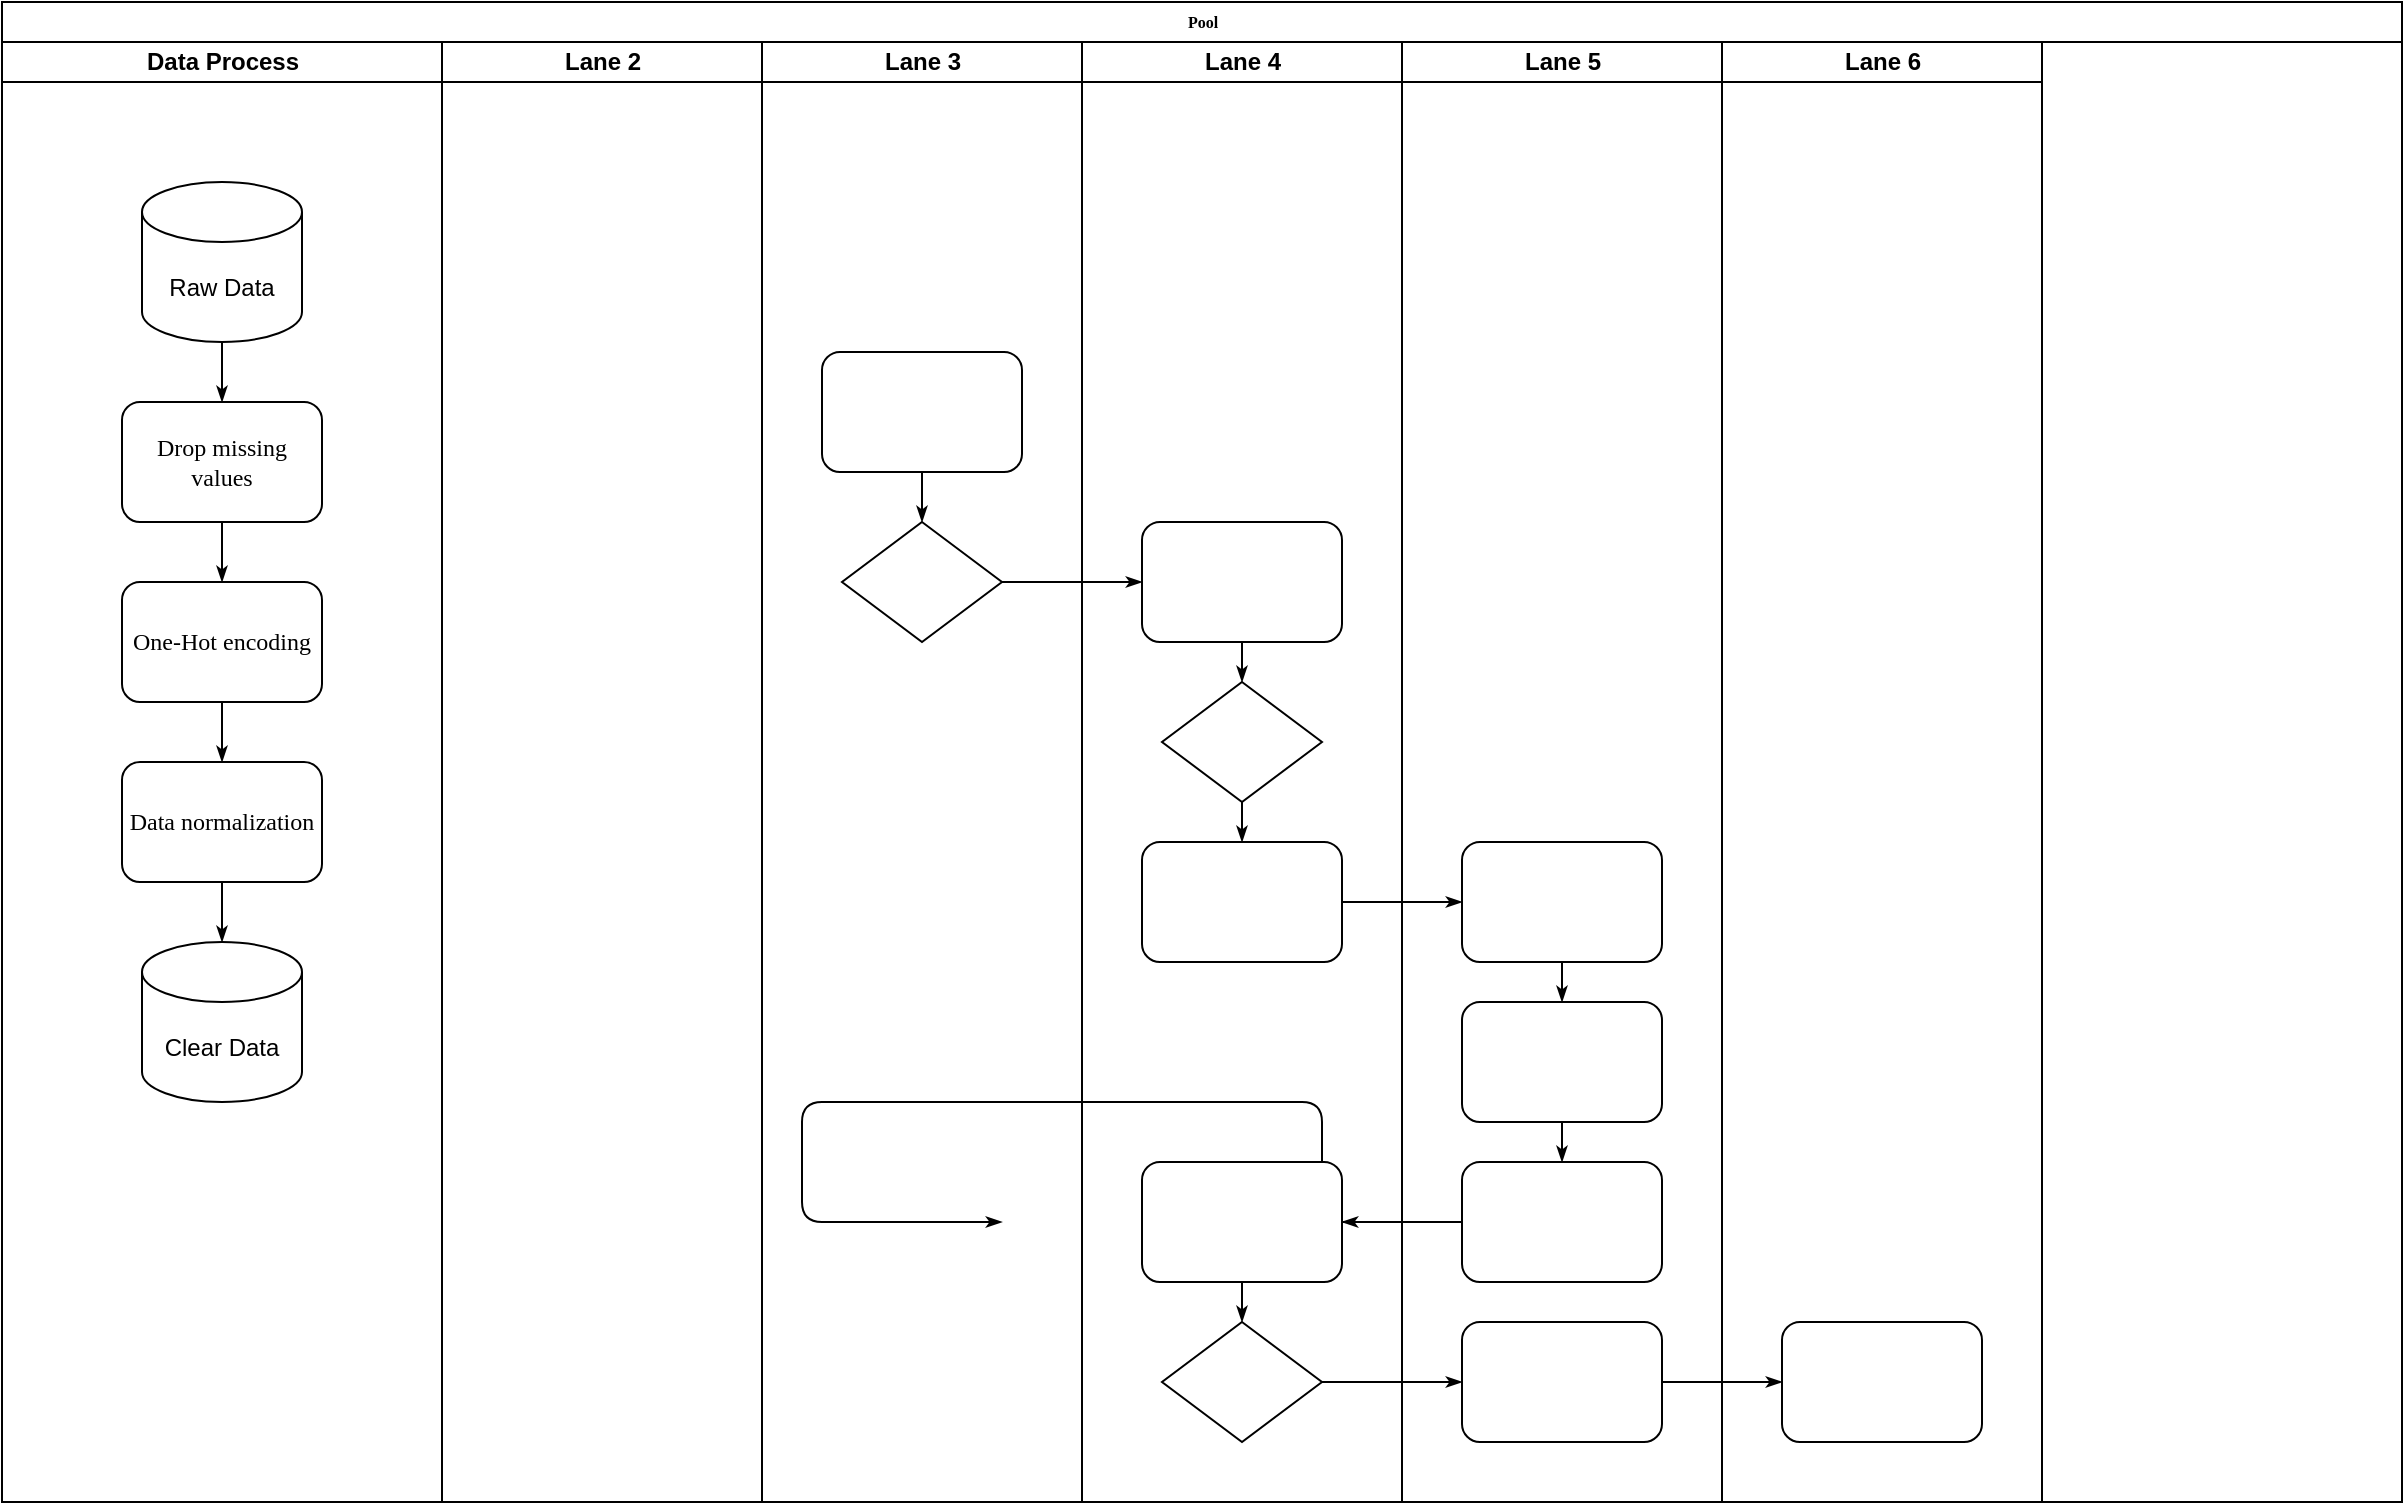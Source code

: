 <mxfile version="17.4.6" type="github">
  <diagram name="Page-1" id="74e2e168-ea6b-b213-b513-2b3c1d86103e">
    <mxGraphModel dx="1127" dy="683" grid="1" gridSize="10" guides="1" tooltips="1" connect="1" arrows="1" fold="1" page="1" pageScale="1" pageWidth="1100" pageHeight="850" background="none" math="0" shadow="0">
      <root>
        <mxCell id="0" />
        <mxCell id="1" parent="0" />
        <mxCell id="77e6c97f196da883-1" value="Pool" style="swimlane;html=1;childLayout=stackLayout;startSize=20;rounded=0;shadow=0;labelBackgroundColor=none;strokeWidth=1;fontFamily=Verdana;fontSize=8;align=center;" parent="1" vertex="1">
          <mxGeometry x="70" y="40" width="1200" height="750" as="geometry" />
        </mxCell>
        <mxCell id="77e6c97f196da883-33" style="edgeStyle=orthogonalEdgeStyle;rounded=1;html=1;labelBackgroundColor=none;startArrow=none;startFill=0;startSize=5;endArrow=classicThin;endFill=1;endSize=5;jettySize=auto;orthogonalLoop=1;strokeWidth=1;fontFamily=Verdana;fontSize=8" parent="77e6c97f196da883-1" source="77e6c97f196da883-13" target="77e6c97f196da883-15" edge="1">
          <mxGeometry relative="1" as="geometry" />
        </mxCell>
        <mxCell id="77e6c97f196da883-39" style="edgeStyle=orthogonalEdgeStyle;rounded=1;html=1;labelBackgroundColor=none;startArrow=none;startFill=0;startSize=5;endArrow=classicThin;endFill=1;endSize=5;jettySize=auto;orthogonalLoop=1;strokeWidth=1;fontFamily=Verdana;fontSize=8" parent="77e6c97f196da883-1" source="77e6c97f196da883-20" target="77e6c97f196da883-23" edge="1">
          <mxGeometry relative="1" as="geometry" />
        </mxCell>
        <mxCell id="77e6c97f196da883-40" style="edgeStyle=orthogonalEdgeStyle;rounded=1;html=1;labelBackgroundColor=none;startArrow=none;startFill=0;startSize=5;endArrow=classicThin;endFill=1;endSize=5;jettySize=auto;orthogonalLoop=1;strokeWidth=1;fontFamily=Verdana;fontSize=8" parent="77e6c97f196da883-1" source="77e6c97f196da883-23" target="77e6c97f196da883-24" edge="1">
          <mxGeometry relative="1" as="geometry" />
        </mxCell>
        <mxCell id="107ba76e4e335f99-1" style="edgeStyle=orthogonalEdgeStyle;rounded=1;html=1;labelBackgroundColor=none;startArrow=none;startFill=0;startSize=5;endArrow=classicThin;endFill=1;endSize=5;jettySize=auto;orthogonalLoop=1;strokeWidth=1;fontFamily=Verdana;fontSize=8" parent="77e6c97f196da883-1" source="77e6c97f196da883-17" target="77e6c97f196da883-18" edge="1">
          <mxGeometry relative="1" as="geometry" />
        </mxCell>
        <mxCell id="107ba76e4e335f99-2" style="edgeStyle=orthogonalEdgeStyle;rounded=1;html=1;labelBackgroundColor=none;startArrow=none;startFill=0;startSize=5;endArrow=classicThin;endFill=1;endSize=5;jettySize=auto;orthogonalLoop=1;strokeWidth=1;fontFamily=Verdana;fontSize=8" parent="77e6c97f196da883-1" source="77e6c97f196da883-22" edge="1">
          <mxGeometry relative="1" as="geometry">
            <Array as="points">
              <mxPoint x="660" y="610" />
              <mxPoint x="660" y="550" />
              <mxPoint x="400" y="550" />
            </Array>
            <mxPoint x="500" y="610" as="targetPoint" />
          </mxGeometry>
        </mxCell>
        <mxCell id="107ba76e4e335f99-3" style="edgeStyle=orthogonalEdgeStyle;rounded=1;html=1;labelBackgroundColor=none;startArrow=none;startFill=0;startSize=5;endArrow=classicThin;endFill=1;endSize=5;jettySize=auto;orthogonalLoop=1;strokeColor=#000000;strokeWidth=1;fontFamily=Verdana;fontSize=8;fontColor=#000000;" parent="77e6c97f196da883-1" source="77e6c97f196da883-22" target="77e6c97f196da883-19" edge="1">
          <mxGeometry relative="1" as="geometry" />
        </mxCell>
        <mxCell id="77e6c97f196da883-2" value="Data Process" style="swimlane;html=1;startSize=20;" parent="77e6c97f196da883-1" vertex="1">
          <mxGeometry y="20" width="220" height="730" as="geometry" />
        </mxCell>
        <mxCell id="SEI4IOqOExJCMmpLVqtO-1" value="&lt;div&gt;Raw Data&lt;/div&gt;" style="shape=cylinder3;whiteSpace=wrap;html=1;boundedLbl=1;backgroundOutline=1;size=15;" vertex="1" parent="77e6c97f196da883-2">
          <mxGeometry x="70" y="70" width="80" height="80" as="geometry" />
        </mxCell>
        <mxCell id="77e6c97f196da883-11" value="One-Hot encoding" style="rounded=1;whiteSpace=wrap;html=1;shadow=0;labelBackgroundColor=none;strokeWidth=1;fontFamily=Verdana;fontSize=12;align=center;" parent="77e6c97f196da883-2" vertex="1">
          <mxGeometry x="60" y="270" width="100" height="60" as="geometry" />
        </mxCell>
        <mxCell id="77e6c97f196da883-26" style="edgeStyle=orthogonalEdgeStyle;rounded=1;html=1;labelBackgroundColor=none;startArrow=none;startFill=0;startSize=5;endArrow=classicThin;endFill=1;endSize=5;jettySize=auto;orthogonalLoop=1;strokeWidth=1;fontFamily=Verdana;fontSize=8;exitX=0.5;exitY=1;exitDx=0;exitDy=0;" parent="77e6c97f196da883-2" source="SEI4IOqOExJCMmpLVqtO-13" target="77e6c97f196da883-11" edge="1">
          <mxGeometry relative="1" as="geometry">
            <mxPoint x="135" y="155" as="sourcePoint" />
          </mxGeometry>
        </mxCell>
        <mxCell id="SEI4IOqOExJCMmpLVqtO-10" value="Data normalization" style="rounded=1;whiteSpace=wrap;html=1;shadow=0;labelBackgroundColor=none;strokeWidth=1;fontFamily=Verdana;fontSize=12;align=center;" vertex="1" parent="77e6c97f196da883-2">
          <mxGeometry x="60" y="360" width="100" height="60" as="geometry" />
        </mxCell>
        <mxCell id="SEI4IOqOExJCMmpLVqtO-12" style="edgeStyle=orthogonalEdgeStyle;rounded=1;html=1;labelBackgroundColor=none;startArrow=none;startFill=0;startSize=5;endArrow=classicThin;endFill=1;endSize=5;jettySize=auto;orthogonalLoop=1;strokeWidth=1;fontFamily=Verdana;fontSize=8;exitX=0.5;exitY=1;exitDx=0;exitDy=0;" edge="1" parent="77e6c97f196da883-2" source="77e6c97f196da883-11" target="SEI4IOqOExJCMmpLVqtO-10">
          <mxGeometry relative="1" as="geometry">
            <mxPoint x="120" y="200" as="sourcePoint" />
            <mxPoint x="120" y="260" as="targetPoint" />
          </mxGeometry>
        </mxCell>
        <mxCell id="SEI4IOqOExJCMmpLVqtO-13" value="Drop missing values" style="rounded=1;whiteSpace=wrap;html=1;shadow=0;labelBackgroundColor=none;strokeWidth=1;fontFamily=Verdana;fontSize=12;align=center;" vertex="1" parent="77e6c97f196da883-2">
          <mxGeometry x="60" y="180" width="100" height="60" as="geometry" />
        </mxCell>
        <mxCell id="SEI4IOqOExJCMmpLVqtO-14" style="edgeStyle=orthogonalEdgeStyle;rounded=1;html=1;labelBackgroundColor=none;startArrow=none;startFill=0;startSize=5;endArrow=classicThin;endFill=1;endSize=5;jettySize=auto;orthogonalLoop=1;strokeWidth=1;fontFamily=Verdana;fontSize=8;entryX=0.5;entryY=0;entryDx=0;entryDy=0;" edge="1" parent="77e6c97f196da883-2" source="SEI4IOqOExJCMmpLVqtO-1" target="SEI4IOqOExJCMmpLVqtO-13">
          <mxGeometry relative="1" as="geometry">
            <mxPoint x="120" y="280" as="sourcePoint" />
            <mxPoint x="120" y="310" as="targetPoint" />
          </mxGeometry>
        </mxCell>
        <mxCell id="SEI4IOqOExJCMmpLVqtO-15" value="&lt;div&gt;Clear Data&lt;/div&gt;" style="shape=cylinder3;whiteSpace=wrap;html=1;boundedLbl=1;backgroundOutline=1;size=15;" vertex="1" parent="77e6c97f196da883-2">
          <mxGeometry x="70" y="450" width="80" height="80" as="geometry" />
        </mxCell>
        <mxCell id="SEI4IOqOExJCMmpLVqtO-16" style="edgeStyle=orthogonalEdgeStyle;rounded=1;html=1;labelBackgroundColor=none;startArrow=none;startFill=0;startSize=5;endArrow=classicThin;endFill=1;endSize=5;jettySize=auto;orthogonalLoop=1;strokeWidth=1;fontFamily=Verdana;fontSize=8;exitX=0.5;exitY=1;exitDx=0;exitDy=0;entryX=0.5;entryY=0;entryDx=0;entryDy=0;entryPerimeter=0;" edge="1" parent="77e6c97f196da883-2" source="SEI4IOqOExJCMmpLVqtO-10" target="SEI4IOqOExJCMmpLVqtO-15">
          <mxGeometry relative="1" as="geometry">
            <mxPoint x="120" y="340" as="sourcePoint" />
            <mxPoint x="120" y="370" as="targetPoint" />
          </mxGeometry>
        </mxCell>
        <mxCell id="77e6c97f196da883-3" value="Lane 2" style="swimlane;html=1;startSize=20;" parent="77e6c97f196da883-1" vertex="1">
          <mxGeometry x="220" y="20" width="160" height="730" as="geometry" />
        </mxCell>
        <mxCell id="77e6c97f196da883-4" value="Lane 3" style="swimlane;html=1;startSize=20;" parent="77e6c97f196da883-1" vertex="1">
          <mxGeometry x="380" y="20" width="160" height="730" as="geometry" />
        </mxCell>
        <mxCell id="77e6c97f196da883-12" value="" style="rounded=1;whiteSpace=wrap;html=1;shadow=0;labelBackgroundColor=none;strokeWidth=1;fontFamily=Verdana;fontSize=8;align=center;" parent="77e6c97f196da883-4" vertex="1">
          <mxGeometry x="30" y="155" width="100" height="60" as="geometry" />
        </mxCell>
        <mxCell id="77e6c97f196da883-13" value="" style="rhombus;whiteSpace=wrap;html=1;rounded=0;shadow=0;labelBackgroundColor=none;strokeWidth=1;fontFamily=Verdana;fontSize=8;align=center;" parent="77e6c97f196da883-4" vertex="1">
          <mxGeometry x="40" y="240" width="80" height="60" as="geometry" />
        </mxCell>
        <mxCell id="77e6c97f196da883-29" style="edgeStyle=orthogonalEdgeStyle;rounded=1;html=1;labelBackgroundColor=none;startArrow=none;startFill=0;startSize=5;endArrow=classicThin;endFill=1;endSize=5;jettySize=auto;orthogonalLoop=1;strokeWidth=1;fontFamily=Verdana;fontSize=8" parent="77e6c97f196da883-4" source="77e6c97f196da883-12" target="77e6c97f196da883-13" edge="1">
          <mxGeometry relative="1" as="geometry" />
        </mxCell>
        <mxCell id="77e6c97f196da883-5" value="Lane 4" style="swimlane;html=1;startSize=20;" parent="77e6c97f196da883-1" vertex="1">
          <mxGeometry x="540" y="20" width="160" height="730" as="geometry" />
        </mxCell>
        <mxCell id="77e6c97f196da883-15" value="" style="rounded=1;whiteSpace=wrap;html=1;shadow=0;labelBackgroundColor=none;strokeWidth=1;fontFamily=Verdana;fontSize=8;align=center;" parent="77e6c97f196da883-5" vertex="1">
          <mxGeometry x="30" y="240" width="100" height="60" as="geometry" />
        </mxCell>
        <mxCell id="77e6c97f196da883-16" value="" style="rhombus;whiteSpace=wrap;html=1;rounded=0;shadow=0;labelBackgroundColor=none;strokeWidth=1;fontFamily=Verdana;fontSize=8;align=center;" parent="77e6c97f196da883-5" vertex="1">
          <mxGeometry x="40" y="320" width="80" height="60" as="geometry" />
        </mxCell>
        <mxCell id="77e6c97f196da883-17" value="" style="rounded=1;whiteSpace=wrap;html=1;shadow=0;labelBackgroundColor=none;strokeWidth=1;fontFamily=Verdana;fontSize=8;align=center;" parent="77e6c97f196da883-5" vertex="1">
          <mxGeometry x="30" y="400" width="100" height="60" as="geometry" />
        </mxCell>
        <mxCell id="77e6c97f196da883-19" value="" style="rounded=1;whiteSpace=wrap;html=1;shadow=0;labelBackgroundColor=none;strokeWidth=1;fontFamily=Verdana;fontSize=8;align=center;" parent="77e6c97f196da883-5" vertex="1">
          <mxGeometry x="30" y="560" width="100" height="60" as="geometry" />
        </mxCell>
        <mxCell id="77e6c97f196da883-20" value="" style="rhombus;whiteSpace=wrap;html=1;rounded=0;shadow=0;labelBackgroundColor=none;strokeWidth=1;fontFamily=Verdana;fontSize=8;align=center;" parent="77e6c97f196da883-5" vertex="1">
          <mxGeometry x="40" y="640" width="80" height="60" as="geometry" />
        </mxCell>
        <mxCell id="77e6c97f196da883-34" style="edgeStyle=orthogonalEdgeStyle;rounded=1;html=1;labelBackgroundColor=none;startArrow=none;startFill=0;startSize=5;endArrow=classicThin;endFill=1;endSize=5;jettySize=auto;orthogonalLoop=1;strokeColor=#000000;strokeWidth=1;fontFamily=Verdana;fontSize=8;fontColor=#000000;" parent="77e6c97f196da883-5" source="77e6c97f196da883-15" target="77e6c97f196da883-16" edge="1">
          <mxGeometry relative="1" as="geometry" />
        </mxCell>
        <mxCell id="77e6c97f196da883-35" style="edgeStyle=orthogonalEdgeStyle;rounded=1;html=1;labelBackgroundColor=none;startArrow=none;startFill=0;startSize=5;endArrow=classicThin;endFill=1;endSize=5;jettySize=auto;orthogonalLoop=1;strokeWidth=1;fontFamily=Verdana;fontSize=8" parent="77e6c97f196da883-5" source="77e6c97f196da883-16" target="77e6c97f196da883-17" edge="1">
          <mxGeometry relative="1" as="geometry" />
        </mxCell>
        <mxCell id="77e6c97f196da883-36" style="edgeStyle=orthogonalEdgeStyle;rounded=1;html=1;labelBackgroundColor=none;startArrow=none;startFill=0;startSize=5;endArrow=classicThin;endFill=1;endSize=5;jettySize=auto;orthogonalLoop=1;strokeWidth=1;fontFamily=Verdana;fontSize=8" parent="77e6c97f196da883-5" source="77e6c97f196da883-19" target="77e6c97f196da883-20" edge="1">
          <mxGeometry relative="1" as="geometry" />
        </mxCell>
        <mxCell id="77e6c97f196da883-6" value="Lane 5" style="swimlane;html=1;startSize=20;" parent="77e6c97f196da883-1" vertex="1">
          <mxGeometry x="700" y="20" width="160" height="730" as="geometry" />
        </mxCell>
        <mxCell id="77e6c97f196da883-18" value="" style="rounded=1;whiteSpace=wrap;html=1;shadow=0;labelBackgroundColor=none;strokeWidth=1;fontFamily=Verdana;fontSize=8;align=center;" parent="77e6c97f196da883-6" vertex="1">
          <mxGeometry x="30" y="400" width="100" height="60" as="geometry" />
        </mxCell>
        <mxCell id="77e6c97f196da883-21" value="" style="rounded=1;whiteSpace=wrap;html=1;shadow=0;labelBackgroundColor=none;strokeWidth=1;fontFamily=Verdana;fontSize=8;align=center;" parent="77e6c97f196da883-6" vertex="1">
          <mxGeometry x="30" y="480" width="100" height="60" as="geometry" />
        </mxCell>
        <mxCell id="77e6c97f196da883-22" value="" style="rounded=1;whiteSpace=wrap;html=1;shadow=0;labelBackgroundColor=none;strokeWidth=1;fontFamily=Verdana;fontSize=8;align=center;" parent="77e6c97f196da883-6" vertex="1">
          <mxGeometry x="30" y="560" width="100" height="60" as="geometry" />
        </mxCell>
        <mxCell id="77e6c97f196da883-23" value="" style="rounded=1;whiteSpace=wrap;html=1;shadow=0;labelBackgroundColor=none;strokeWidth=1;fontFamily=Verdana;fontSize=8;align=center;" parent="77e6c97f196da883-6" vertex="1">
          <mxGeometry x="30" y="640" width="100" height="60" as="geometry" />
        </mxCell>
        <mxCell id="77e6c97f196da883-37" style="edgeStyle=orthogonalEdgeStyle;rounded=1;html=1;labelBackgroundColor=none;startArrow=none;startFill=0;startSize=5;endArrow=classicThin;endFill=1;endSize=5;jettySize=auto;orthogonalLoop=1;strokeWidth=1;fontFamily=Verdana;fontSize=8" parent="77e6c97f196da883-6" source="77e6c97f196da883-18" target="77e6c97f196da883-21" edge="1">
          <mxGeometry relative="1" as="geometry" />
        </mxCell>
        <mxCell id="77e6c97f196da883-38" style="edgeStyle=orthogonalEdgeStyle;rounded=1;html=1;labelBackgroundColor=none;startArrow=none;startFill=0;startSize=5;endArrow=classicThin;endFill=1;endSize=5;jettySize=auto;orthogonalLoop=1;strokeWidth=1;fontFamily=Verdana;fontSize=8" parent="77e6c97f196da883-6" source="77e6c97f196da883-21" target="77e6c97f196da883-22" edge="1">
          <mxGeometry relative="1" as="geometry" />
        </mxCell>
        <mxCell id="77e6c97f196da883-7" value="Lane 6" style="swimlane;html=1;startSize=20;" parent="77e6c97f196da883-1" vertex="1">
          <mxGeometry x="860" y="20" width="160" height="730" as="geometry" />
        </mxCell>
        <mxCell id="77e6c97f196da883-24" value="" style="rounded=1;whiteSpace=wrap;html=1;shadow=0;labelBackgroundColor=none;strokeWidth=1;fontFamily=Verdana;fontSize=8;align=center;" parent="77e6c97f196da883-7" vertex="1">
          <mxGeometry x="30" y="640" width="100" height="60" as="geometry" />
        </mxCell>
      </root>
    </mxGraphModel>
  </diagram>
</mxfile>
